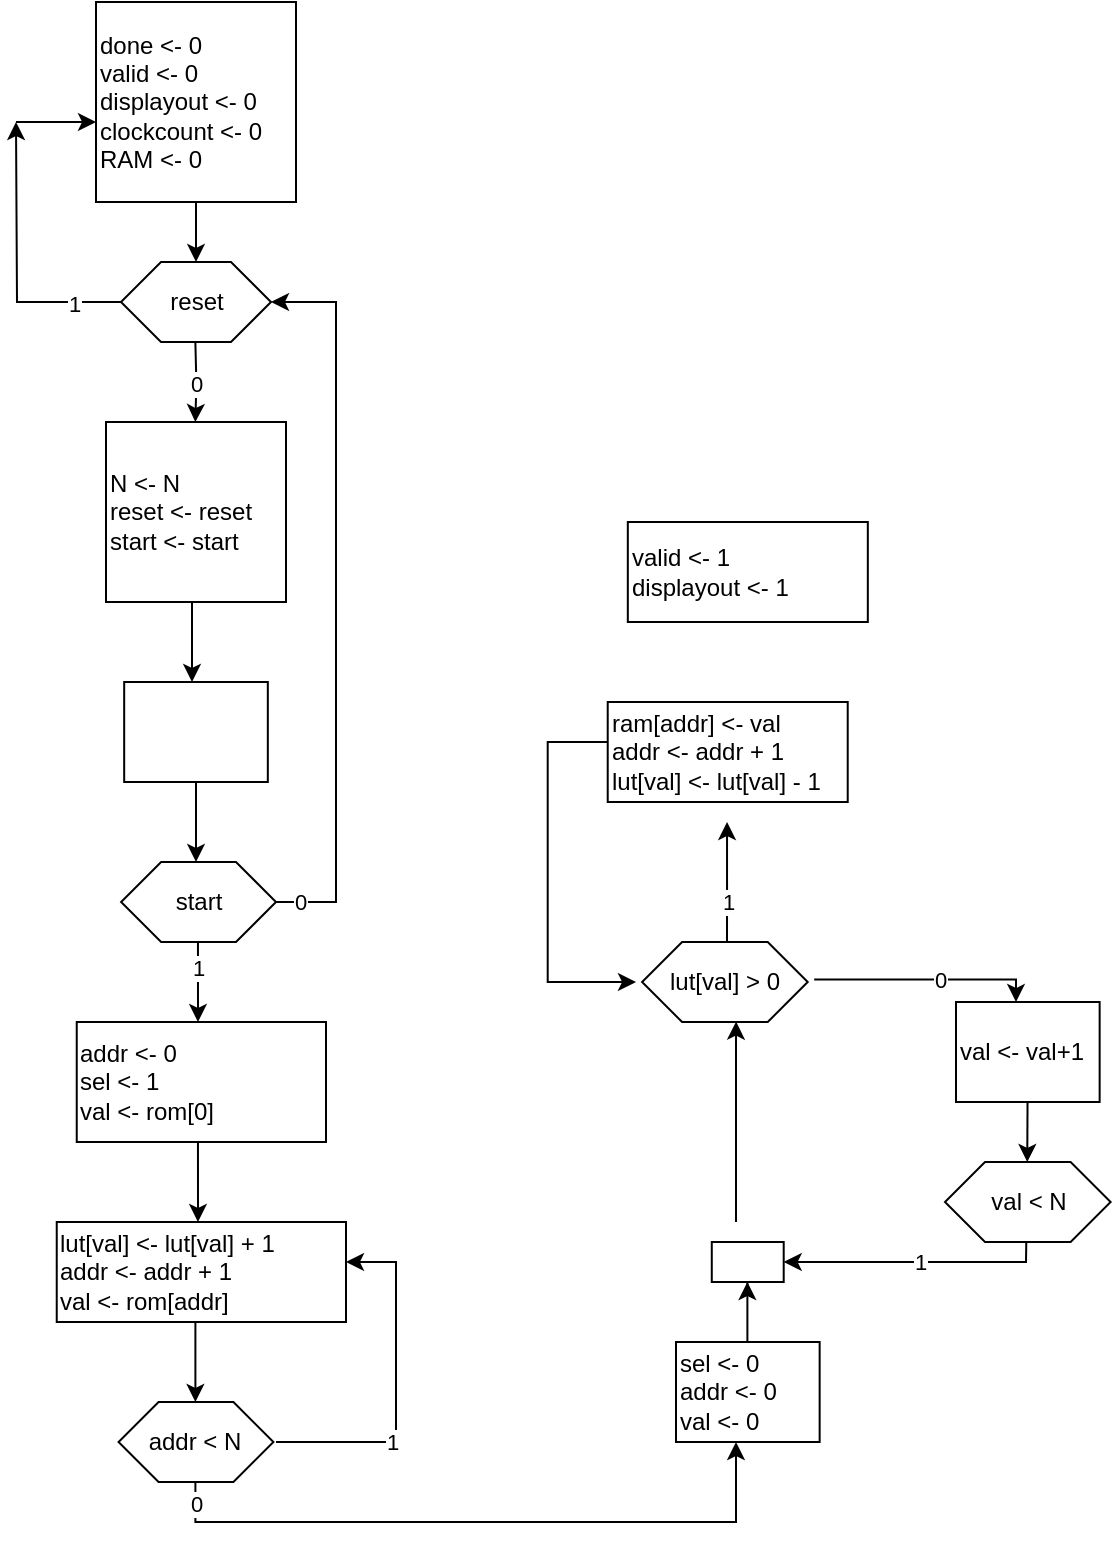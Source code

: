<mxfile version="22.1.0" type="github">
  <diagram name="Page-1" id="JXgnwg63voDV1en61_65">
    <mxGraphModel dx="1024" dy="564" grid="1" gridSize="10" guides="1" tooltips="1" connect="1" arrows="1" fold="1" page="1" pageScale="1" pageWidth="850" pageHeight="1100" math="0" shadow="0">
      <root>
        <mxCell id="0" />
        <mxCell id="1" parent="0" />
        <mxCell id="wS83XRQ52d2ZgOB3fWDj-1" value="" style="edgeStyle=orthogonalEdgeStyle;rounded=0;orthogonalLoop=1;jettySize=auto;html=1;" edge="1" parent="1" source="wS83XRQ52d2ZgOB3fWDj-2" target="wS83XRQ52d2ZgOB3fWDj-6">
          <mxGeometry relative="1" as="geometry" />
        </mxCell>
        <mxCell id="wS83XRQ52d2ZgOB3fWDj-2" value="done &amp;lt;- 0&lt;br&gt;valid &amp;lt;- 0&lt;br&gt;displayout &amp;lt;- 0&lt;br&gt;clockcount &amp;lt;- 0&lt;br&gt;RAM &amp;lt;- 0" style="whiteSpace=wrap;html=1;aspect=fixed;align=left;" vertex="1" parent="1">
          <mxGeometry x="80" y="90" width="100" height="100" as="geometry" />
        </mxCell>
        <mxCell id="wS83XRQ52d2ZgOB3fWDj-3" style="edgeStyle=orthogonalEdgeStyle;rounded=0;orthogonalLoop=1;jettySize=auto;html=1;" edge="1" parent="1" source="wS83XRQ52d2ZgOB3fWDj-6">
          <mxGeometry relative="1" as="geometry">
            <mxPoint x="40" y="150" as="targetPoint" />
          </mxGeometry>
        </mxCell>
        <mxCell id="wS83XRQ52d2ZgOB3fWDj-4" value="1" style="edgeLabel;html=1;align=center;verticalAlign=middle;resizable=0;points=[];" vertex="1" connectable="0" parent="wS83XRQ52d2ZgOB3fWDj-3">
          <mxGeometry x="-0.662" y="1" relative="1" as="geometry">
            <mxPoint as="offset" />
          </mxGeometry>
        </mxCell>
        <mxCell id="wS83XRQ52d2ZgOB3fWDj-6" value="reset" style="shape=hexagon;perimeter=hexagonPerimeter2;whiteSpace=wrap;html=1;fixedSize=1;" vertex="1" parent="1">
          <mxGeometry x="92.5" y="220" width="75" height="40" as="geometry" />
        </mxCell>
        <mxCell id="wS83XRQ52d2ZgOB3fWDj-7" value="" style="endArrow=classic;html=1;rounded=0;" edge="1" parent="1">
          <mxGeometry width="50" height="50" relative="1" as="geometry">
            <mxPoint x="40" y="150" as="sourcePoint" />
            <mxPoint x="80" y="150" as="targetPoint" />
          </mxGeometry>
        </mxCell>
        <mxCell id="wS83XRQ52d2ZgOB3fWDj-9" value="" style="edgeStyle=orthogonalEdgeStyle;rounded=0;orthogonalLoop=1;jettySize=auto;html=1;" edge="1" parent="1" source="wS83XRQ52d2ZgOB3fWDj-10" target="wS83XRQ52d2ZgOB3fWDj-12">
          <mxGeometry relative="1" as="geometry">
            <Array as="points">
              <mxPoint x="128" y="400" />
              <mxPoint x="128" y="400" />
            </Array>
          </mxGeometry>
        </mxCell>
        <mxCell id="wS83XRQ52d2ZgOB3fWDj-10" value="N &amp;lt;- N&lt;br&gt;reset &amp;lt;- reset&lt;br&gt;start &amp;lt;- start&lt;br&gt;" style="whiteSpace=wrap;html=1;aspect=fixed;align=left;" vertex="1" parent="1">
          <mxGeometry x="85" y="300" width="90" height="90" as="geometry" />
        </mxCell>
        <mxCell id="wS83XRQ52d2ZgOB3fWDj-11" value="" style="edgeStyle=orthogonalEdgeStyle;rounded=0;orthogonalLoop=1;jettySize=auto;html=1;" edge="1" parent="1" source="wS83XRQ52d2ZgOB3fWDj-12" target="wS83XRQ52d2ZgOB3fWDj-15">
          <mxGeometry relative="1" as="geometry">
            <Array as="points">
              <mxPoint x="130" y="510" />
              <mxPoint x="130" y="510" />
            </Array>
          </mxGeometry>
        </mxCell>
        <mxCell id="wS83XRQ52d2ZgOB3fWDj-12" value="" style="whiteSpace=wrap;html=1;align=left;" vertex="1" parent="1">
          <mxGeometry x="94.09" y="430" width="71.82" height="50" as="geometry" />
        </mxCell>
        <mxCell id="wS83XRQ52d2ZgOB3fWDj-15" value="start" style="shape=hexagon;perimeter=hexagonPerimeter2;whiteSpace=wrap;html=1;fixedSize=1;" vertex="1" parent="1">
          <mxGeometry x="92.56" y="520" width="77.44" height="40" as="geometry" />
        </mxCell>
        <mxCell id="wS83XRQ52d2ZgOB3fWDj-17" value="0" style="edgeStyle=orthogonalEdgeStyle;rounded=0;orthogonalLoop=1;jettySize=auto;html=1;" edge="1" parent="1">
          <mxGeometry relative="1" as="geometry">
            <mxPoint x="129.68" y="260" as="sourcePoint" />
            <mxPoint x="129.68" y="300" as="targetPoint" />
          </mxGeometry>
        </mxCell>
        <mxCell id="wS83XRQ52d2ZgOB3fWDj-18" value="" style="endArrow=classic;html=1;rounded=0;entryX=1;entryY=0.5;entryDx=0;entryDy=0;" edge="1" parent="1" target="wS83XRQ52d2ZgOB3fWDj-6">
          <mxGeometry width="50" height="50" relative="1" as="geometry">
            <mxPoint x="170" y="540" as="sourcePoint" />
            <mxPoint x="170" y="250" as="targetPoint" />
            <Array as="points">
              <mxPoint x="200" y="540" />
              <mxPoint x="200" y="240" />
            </Array>
          </mxGeometry>
        </mxCell>
        <mxCell id="wS83XRQ52d2ZgOB3fWDj-19" value="0" style="edgeLabel;html=1;align=center;verticalAlign=middle;resizable=0;points=[];" vertex="1" connectable="0" parent="wS83XRQ52d2ZgOB3fWDj-18">
          <mxGeometry x="-0.937" relative="1" as="geometry">
            <mxPoint as="offset" />
          </mxGeometry>
        </mxCell>
        <mxCell id="wS83XRQ52d2ZgOB3fWDj-20" value="" style="edgeStyle=orthogonalEdgeStyle;rounded=0;orthogonalLoop=1;jettySize=auto;html=1;" edge="1" parent="1">
          <mxGeometry relative="1" as="geometry">
            <mxPoint x="130.98" y="560" as="sourcePoint" />
            <mxPoint x="130.98" y="600" as="targetPoint" />
            <Array as="points">
              <mxPoint x="130.98" y="590" />
              <mxPoint x="130.98" y="590" />
            </Array>
          </mxGeometry>
        </mxCell>
        <mxCell id="wS83XRQ52d2ZgOB3fWDj-21" value="1&lt;br&gt;" style="edgeLabel;html=1;align=center;verticalAlign=middle;resizable=0;points=[];" vertex="1" connectable="0" parent="wS83XRQ52d2ZgOB3fWDj-20">
          <mxGeometry x="-0.344" relative="1" as="geometry">
            <mxPoint as="offset" />
          </mxGeometry>
        </mxCell>
        <mxCell id="wS83XRQ52d2ZgOB3fWDj-22" value="addr &amp;lt;- 0&lt;br&gt;sel &amp;lt;- 1&lt;br&gt;val &amp;lt;- rom[0]" style="whiteSpace=wrap;html=1;align=left;" vertex="1" parent="1">
          <mxGeometry x="70.37" y="600" width="124.63" height="60" as="geometry" />
        </mxCell>
        <mxCell id="wS83XRQ52d2ZgOB3fWDj-26" value="sel &amp;lt;- 0&lt;br&gt;addr &amp;lt;- 0&lt;br&gt;val &amp;lt;- 0" style="whiteSpace=wrap;html=1;align=left;" vertex="1" parent="1">
          <mxGeometry x="370" y="760" width="71.82" height="50" as="geometry" />
        </mxCell>
        <mxCell id="wS83XRQ52d2ZgOB3fWDj-27" value="" style="edgeStyle=orthogonalEdgeStyle;rounded=0;orthogonalLoop=1;jettySize=auto;html=1;" edge="1" parent="1">
          <mxGeometry relative="1" as="geometry">
            <mxPoint x="130.98" y="660" as="sourcePoint" />
            <mxPoint x="130.98" y="700" as="targetPoint" />
            <Array as="points">
              <mxPoint x="130.98" y="690" />
              <mxPoint x="130.98" y="690" />
            </Array>
          </mxGeometry>
        </mxCell>
        <mxCell id="wS83XRQ52d2ZgOB3fWDj-29" value="lut[val] &amp;lt;- lut[val] + 1&lt;br style=&quot;border-color: var(--border-color);&quot;&gt;addr &amp;lt;- addr + 1&lt;br&gt;val &amp;lt;- rom[addr]" style="whiteSpace=wrap;html=1;align=left;" vertex="1" parent="1">
          <mxGeometry x="60.37" y="700" width="144.63" height="50" as="geometry" />
        </mxCell>
        <mxCell id="wS83XRQ52d2ZgOB3fWDj-31" value="addr &amp;lt; N" style="shape=hexagon;perimeter=hexagonPerimeter2;whiteSpace=wrap;html=1;fixedSize=1;" vertex="1" parent="1">
          <mxGeometry x="91.28" y="790" width="77.44" height="40" as="geometry" />
        </mxCell>
        <mxCell id="wS83XRQ52d2ZgOB3fWDj-32" value="" style="edgeStyle=orthogonalEdgeStyle;rounded=0;orthogonalLoop=1;jettySize=auto;html=1;" edge="1" parent="1">
          <mxGeometry relative="1" as="geometry">
            <mxPoint x="129.7" y="750" as="sourcePoint" />
            <mxPoint x="129.7" y="790" as="targetPoint" />
            <Array as="points">
              <mxPoint x="129.7" y="780" />
              <mxPoint x="129.7" y="780" />
            </Array>
          </mxGeometry>
        </mxCell>
        <mxCell id="wS83XRQ52d2ZgOB3fWDj-33" value="" style="edgeStyle=orthogonalEdgeStyle;rounded=0;orthogonalLoop=1;jettySize=auto;html=1;" edge="1" parent="1" target="wS83XRQ52d2ZgOB3fWDj-29">
          <mxGeometry relative="1" as="geometry">
            <mxPoint x="170" y="810" as="sourcePoint" />
            <mxPoint x="210" y="720" as="targetPoint" />
            <Array as="points">
              <mxPoint x="230" y="810" />
              <mxPoint x="230" y="720" />
            </Array>
          </mxGeometry>
        </mxCell>
        <mxCell id="wS83XRQ52d2ZgOB3fWDj-34" value="1&lt;br&gt;" style="edgeLabel;html=1;align=center;verticalAlign=middle;resizable=0;points=[];" vertex="1" connectable="0" parent="wS83XRQ52d2ZgOB3fWDj-33">
          <mxGeometry x="-0.344" relative="1" as="geometry">
            <mxPoint as="offset" />
          </mxGeometry>
        </mxCell>
        <mxCell id="wS83XRQ52d2ZgOB3fWDj-35" value="" style="edgeStyle=orthogonalEdgeStyle;rounded=0;orthogonalLoop=1;jettySize=auto;html=1;" edge="1" parent="1">
          <mxGeometry relative="1" as="geometry">
            <mxPoint x="129.7" y="830" as="sourcePoint" />
            <mxPoint x="400" y="810" as="targetPoint" />
            <Array as="points">
              <mxPoint x="130" y="850" />
            </Array>
          </mxGeometry>
        </mxCell>
        <mxCell id="wS83XRQ52d2ZgOB3fWDj-36" value="0" style="edgeLabel;html=1;align=center;verticalAlign=middle;resizable=0;points=[];" vertex="1" connectable="0" parent="wS83XRQ52d2ZgOB3fWDj-35">
          <mxGeometry x="-0.937" relative="1" as="geometry">
            <mxPoint as="offset" />
          </mxGeometry>
        </mxCell>
        <mxCell id="wS83XRQ52d2ZgOB3fWDj-37" value="ram[addr] &amp;lt;- val&lt;br&gt;addr &amp;lt;- addr + 1&lt;br&gt;lut[val] &amp;lt;- lut[val] - 1" style="whiteSpace=wrap;html=1;align=left;" vertex="1" parent="1">
          <mxGeometry x="335.86" y="440" width="120" height="50" as="geometry" />
        </mxCell>
        <mxCell id="wS83XRQ52d2ZgOB3fWDj-39" value="lut[val] &amp;gt; 0" style="shape=hexagon;perimeter=hexagonPerimeter2;whiteSpace=wrap;html=1;fixedSize=1;" vertex="1" parent="1">
          <mxGeometry x="353.05" y="560" width="82.81" height="40" as="geometry" />
        </mxCell>
        <mxCell id="wS83XRQ52d2ZgOB3fWDj-40" value="" style="edgeStyle=orthogonalEdgeStyle;rounded=0;orthogonalLoop=1;jettySize=auto;html=1;" edge="1" parent="1">
          <mxGeometry relative="1" as="geometry">
            <mxPoint x="395.53" y="530" as="sourcePoint" />
            <mxPoint x="395.53" y="500" as="targetPoint" />
            <Array as="points">
              <mxPoint x="395.53" y="560" />
              <mxPoint x="395.53" y="560" />
            </Array>
          </mxGeometry>
        </mxCell>
        <mxCell id="wS83XRQ52d2ZgOB3fWDj-42" value="1" style="edgeLabel;html=1;align=center;verticalAlign=middle;resizable=0;points=[];" vertex="1" connectable="0" parent="wS83XRQ52d2ZgOB3fWDj-40">
          <mxGeometry x="0.118" relative="1" as="geometry">
            <mxPoint as="offset" />
          </mxGeometry>
        </mxCell>
        <mxCell id="wS83XRQ52d2ZgOB3fWDj-43" value="" style="edgeStyle=orthogonalEdgeStyle;rounded=0;orthogonalLoop=1;jettySize=auto;html=1;exitX=1.039;exitY=0.469;exitDx=0;exitDy=0;exitPerimeter=0;" edge="1" parent="1" source="wS83XRQ52d2ZgOB3fWDj-39">
          <mxGeometry relative="1" as="geometry">
            <mxPoint x="475.86" y="540" as="sourcePoint" />
            <mxPoint x="540" y="590" as="targetPoint" />
            <Array as="points">
              <mxPoint x="540" y="579" />
              <mxPoint x="540" y="580" />
            </Array>
          </mxGeometry>
        </mxCell>
        <mxCell id="wS83XRQ52d2ZgOB3fWDj-44" value="0" style="edgeLabel;html=1;align=center;verticalAlign=middle;resizable=0;points=[];" vertex="1" connectable="0" parent="wS83XRQ52d2ZgOB3fWDj-43">
          <mxGeometry x="0.118" relative="1" as="geometry">
            <mxPoint as="offset" />
          </mxGeometry>
        </mxCell>
        <mxCell id="wS83XRQ52d2ZgOB3fWDj-45" value="val &amp;lt;- val+1" style="whiteSpace=wrap;html=1;align=left;" vertex="1" parent="1">
          <mxGeometry x="510" y="590" width="71.82" height="50" as="geometry" />
        </mxCell>
        <mxCell id="wS83XRQ52d2ZgOB3fWDj-47" value="" style="whiteSpace=wrap;html=1;align=left;" vertex="1" parent="1">
          <mxGeometry x="387.89" y="710" width="35.96" height="20" as="geometry" />
        </mxCell>
        <mxCell id="wS83XRQ52d2ZgOB3fWDj-49" value="" style="edgeStyle=orthogonalEdgeStyle;rounded=0;orthogonalLoop=1;jettySize=auto;html=1;" edge="1" parent="1">
          <mxGeometry relative="1" as="geometry">
            <mxPoint x="405.69" y="730" as="sourcePoint" />
            <mxPoint x="405.69" y="730" as="targetPoint" />
            <Array as="points">
              <mxPoint x="405.69" y="760" />
              <mxPoint x="405.69" y="760" />
            </Array>
          </mxGeometry>
        </mxCell>
        <mxCell id="wS83XRQ52d2ZgOB3fWDj-50" value="" style="endArrow=classic;html=1;rounded=0;entryX=0.568;entryY=0.995;entryDx=0;entryDy=0;entryPerimeter=0;" edge="1" parent="1" target="wS83XRQ52d2ZgOB3fWDj-39">
          <mxGeometry width="50" height="50" relative="1" as="geometry">
            <mxPoint x="400" y="700" as="sourcePoint" />
            <mxPoint x="395" y="604" as="targetPoint" />
            <Array as="points">
              <mxPoint x="400" y="610" />
            </Array>
          </mxGeometry>
        </mxCell>
        <mxCell id="wS83XRQ52d2ZgOB3fWDj-51" value="" style="endArrow=classic;html=1;rounded=0;entryX=1;entryY=0.5;entryDx=0;entryDy=0;" edge="1" parent="1" target="wS83XRQ52d2ZgOB3fWDj-47">
          <mxGeometry width="50" height="50" relative="1" as="geometry">
            <mxPoint x="545.14" y="710" as="sourcePoint" />
            <mxPoint x="545" y="740" as="targetPoint" />
            <Array as="points">
              <mxPoint x="545" y="720" />
            </Array>
          </mxGeometry>
        </mxCell>
        <mxCell id="wS83XRQ52d2ZgOB3fWDj-58" value="1" style="edgeLabel;html=1;align=center;verticalAlign=middle;resizable=0;points=[];" vertex="1" connectable="0" parent="wS83XRQ52d2ZgOB3fWDj-51">
          <mxGeometry x="-0.034" relative="1" as="geometry">
            <mxPoint as="offset" />
          </mxGeometry>
        </mxCell>
        <mxCell id="wS83XRQ52d2ZgOB3fWDj-52" value="" style="edgeStyle=orthogonalEdgeStyle;rounded=0;orthogonalLoop=1;jettySize=auto;html=1;" edge="1" parent="1">
          <mxGeometry relative="1" as="geometry">
            <mxPoint x="335.86" y="460" as="sourcePoint" />
            <mxPoint x="350" y="580" as="targetPoint" />
            <Array as="points">
              <mxPoint x="305.86" y="460" />
            </Array>
          </mxGeometry>
        </mxCell>
        <mxCell id="wS83XRQ52d2ZgOB3fWDj-54" value="val &amp;lt; N" style="shape=hexagon;perimeter=hexagonPerimeter2;whiteSpace=wrap;html=1;fixedSize=1;" vertex="1" parent="1">
          <mxGeometry x="504.5" y="670" width="82.81" height="40" as="geometry" />
        </mxCell>
        <mxCell id="wS83XRQ52d2ZgOB3fWDj-56" value="" style="endArrow=classic;html=1;rounded=0;" edge="1" parent="1">
          <mxGeometry width="50" height="50" relative="1" as="geometry">
            <mxPoint x="545.77" y="640" as="sourcePoint" />
            <mxPoint x="545.63" y="670" as="targetPoint" />
          </mxGeometry>
        </mxCell>
        <mxCell id="wS83XRQ52d2ZgOB3fWDj-59" value="valid &amp;lt;- 1&lt;br&gt;displayout &amp;lt;- 1" style="whiteSpace=wrap;html=1;align=left;" vertex="1" parent="1">
          <mxGeometry x="345.91" y="350" width="120" height="50" as="geometry" />
        </mxCell>
      </root>
    </mxGraphModel>
  </diagram>
</mxfile>
